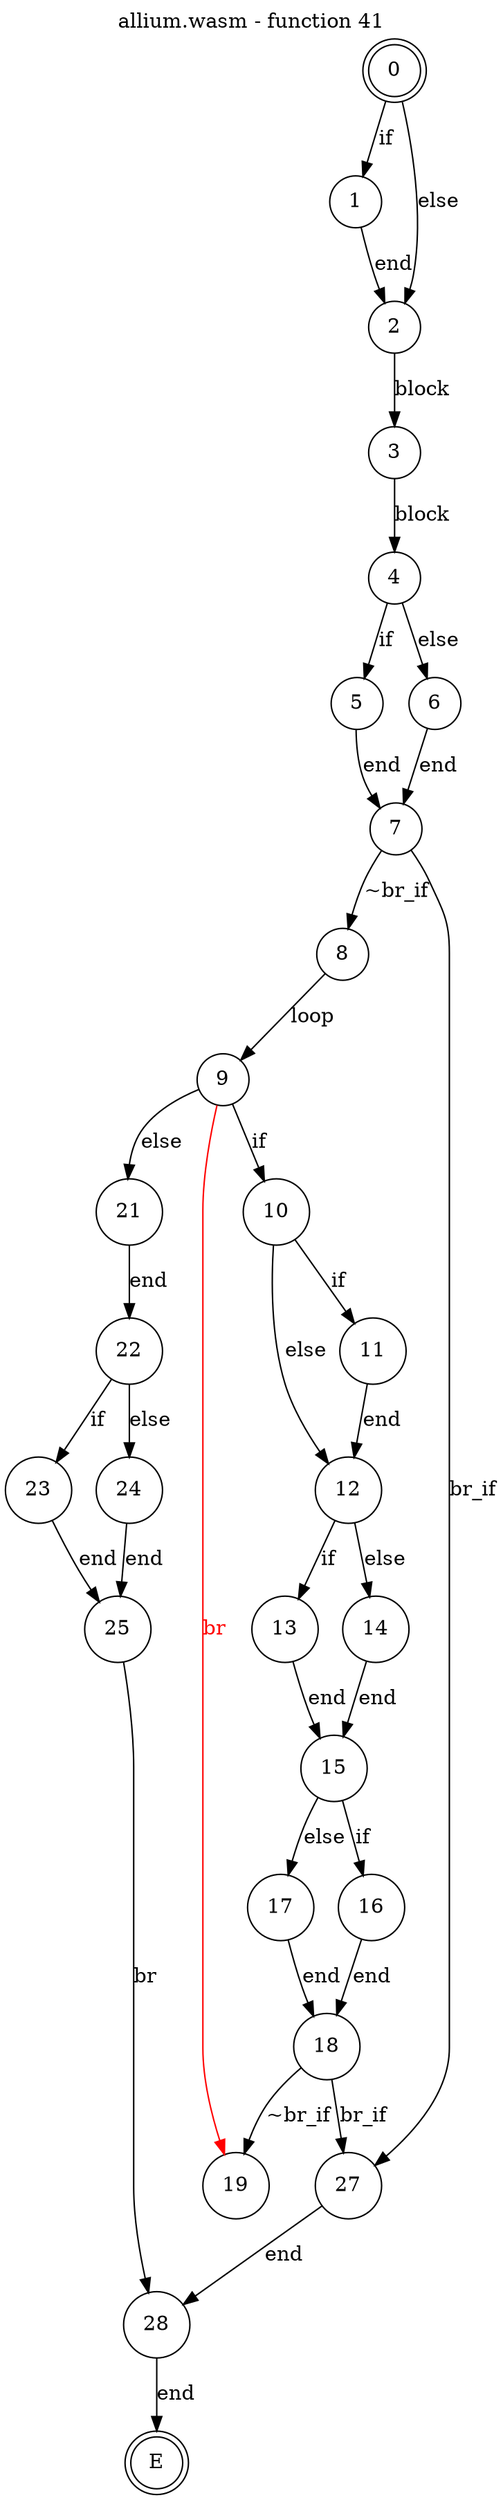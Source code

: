 digraph finite_state_machine {
    label = "allium.wasm - function 41"
    labelloc =  t
    labelfontsize = 16
    labelfontcolor = black
    labelfontname = "Helvetica"
    node [shape = doublecircle]; 0 E ;
    node [shape = circle];
    0 -> 1[label="if"];
    0 -> 2[label="else"];
    1 -> 2[label="end"];
    2 -> 3[label="block"];
    3 -> 4[label="block"];
    4 -> 5[label="if"];
    4 -> 6[label="else"];
    5 -> 7[label="end"];
    6 -> 7[label="end"];
    7 -> 8[label="~br_if"];
    7 -> 27[label="br_if"];
    8 -> 9[label="loop"];
    9 -> 10[label="if"];
    9 -> 21[label="else"];
    10 -> 11[label="if"];
    10 -> 12[label="else"];
    11 -> 12[label="end"];
    12 -> 13[label="if"];
    12 -> 14[label="else"];
    13 -> 15[label="end"];
    14 -> 15[label="end"];
    15 -> 16[label="if"];
    15 -> 17[label="else"];
    16 -> 18[label="end"];
    17 -> 18[label="end"];
    18 -> 19[label="~br_if"];
    18 -> 27[label="br_if"];
    19 -> 9[color="red" dir=back fontcolor="red" label="br"];
    21 -> 22[label="end"];
    22 -> 23[label="if"];
    22 -> 24[label="else"];
    23 -> 25[label="end"];
    24 -> 25[label="end"];
    25 -> 28[label="br"];
    27 -> 28[label="end"];
    28 -> E[label="end"];
}
